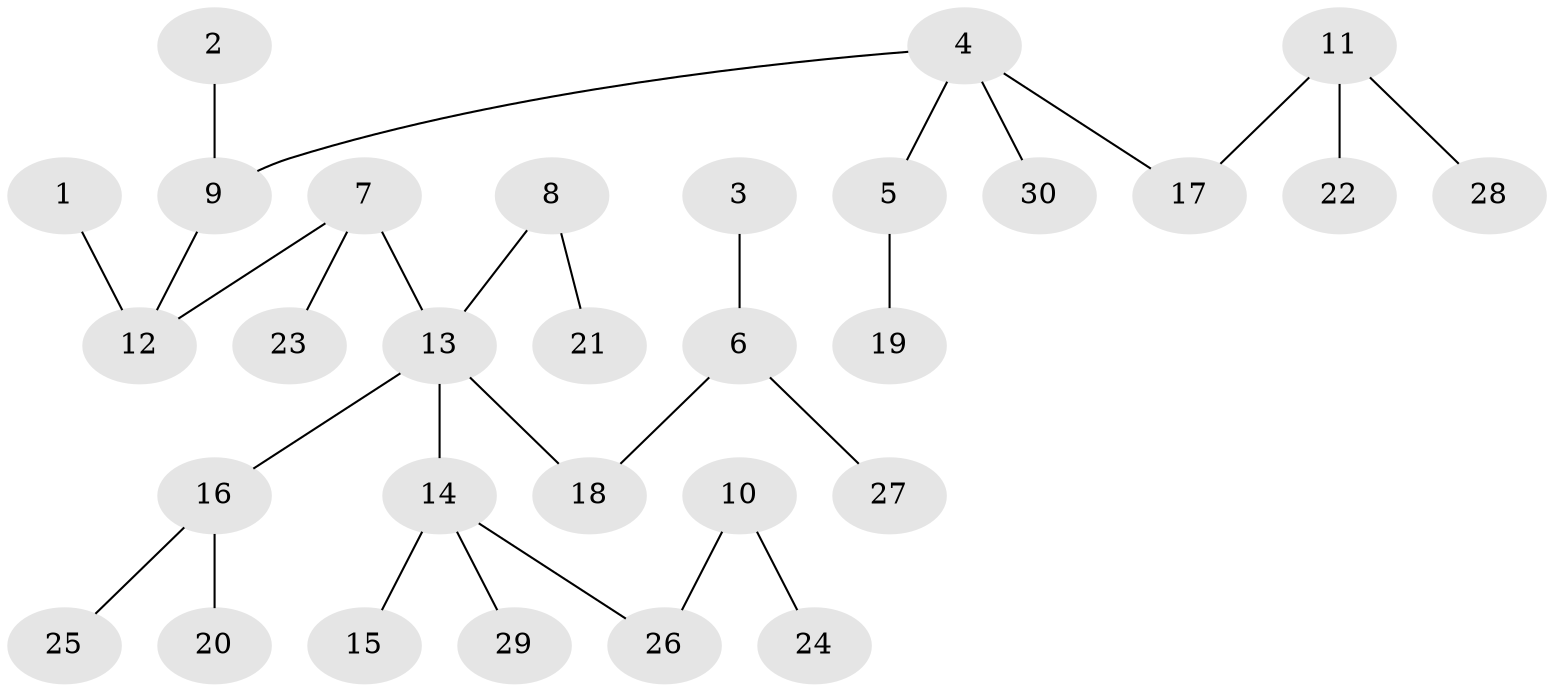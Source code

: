 // original degree distribution, {6: 0.013513513513513514, 5: 0.06756756756756757, 2: 0.3108108108108108, 4: 0.05405405405405406, 3: 0.08108108108108109, 1: 0.47297297297297297}
// Generated by graph-tools (version 1.1) at 2025/37/03/04/25 23:37:20]
// undirected, 30 vertices, 29 edges
graph export_dot {
  node [color=gray90,style=filled];
  1;
  2;
  3;
  4;
  5;
  6;
  7;
  8;
  9;
  10;
  11;
  12;
  13;
  14;
  15;
  16;
  17;
  18;
  19;
  20;
  21;
  22;
  23;
  24;
  25;
  26;
  27;
  28;
  29;
  30;
  1 -- 12 [weight=1.0];
  2 -- 9 [weight=1.0];
  3 -- 6 [weight=1.0];
  4 -- 5 [weight=1.0];
  4 -- 9 [weight=1.0];
  4 -- 17 [weight=1.0];
  4 -- 30 [weight=1.0];
  5 -- 19 [weight=1.0];
  6 -- 18 [weight=1.0];
  6 -- 27 [weight=1.0];
  7 -- 12 [weight=1.0];
  7 -- 13 [weight=1.0];
  7 -- 23 [weight=1.0];
  8 -- 13 [weight=1.0];
  8 -- 21 [weight=1.0];
  9 -- 12 [weight=1.0];
  10 -- 24 [weight=1.0];
  10 -- 26 [weight=1.0];
  11 -- 17 [weight=1.0];
  11 -- 22 [weight=1.0];
  11 -- 28 [weight=1.0];
  13 -- 14 [weight=1.0];
  13 -- 16 [weight=1.0];
  13 -- 18 [weight=1.0];
  14 -- 15 [weight=1.0];
  14 -- 26 [weight=1.0];
  14 -- 29 [weight=1.0];
  16 -- 20 [weight=1.0];
  16 -- 25 [weight=1.0];
}
